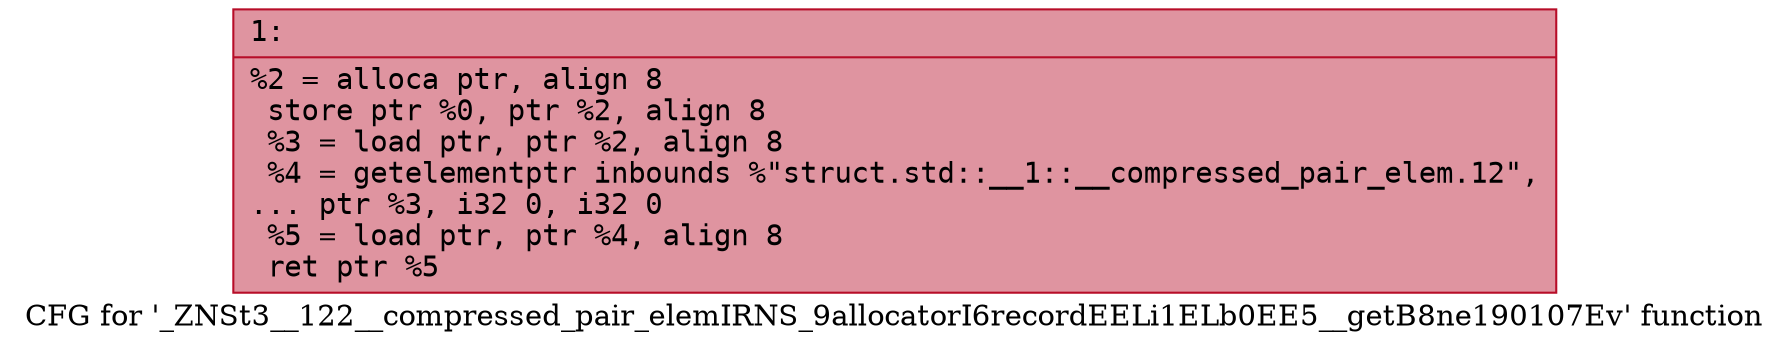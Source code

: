 digraph "CFG for '_ZNSt3__122__compressed_pair_elemIRNS_9allocatorI6recordEELi1ELb0EE5__getB8ne190107Ev' function" {
	label="CFG for '_ZNSt3__122__compressed_pair_elemIRNS_9allocatorI6recordEELi1ELb0EE5__getB8ne190107Ev' function";

	Node0x600001763f20 [shape=record,color="#b70d28ff", style=filled, fillcolor="#b70d2870" fontname="Courier",label="{1:\l|  %2 = alloca ptr, align 8\l  store ptr %0, ptr %2, align 8\l  %3 = load ptr, ptr %2, align 8\l  %4 = getelementptr inbounds %\"struct.std::__1::__compressed_pair_elem.12\",\l... ptr %3, i32 0, i32 0\l  %5 = load ptr, ptr %4, align 8\l  ret ptr %5\l}"];
}
